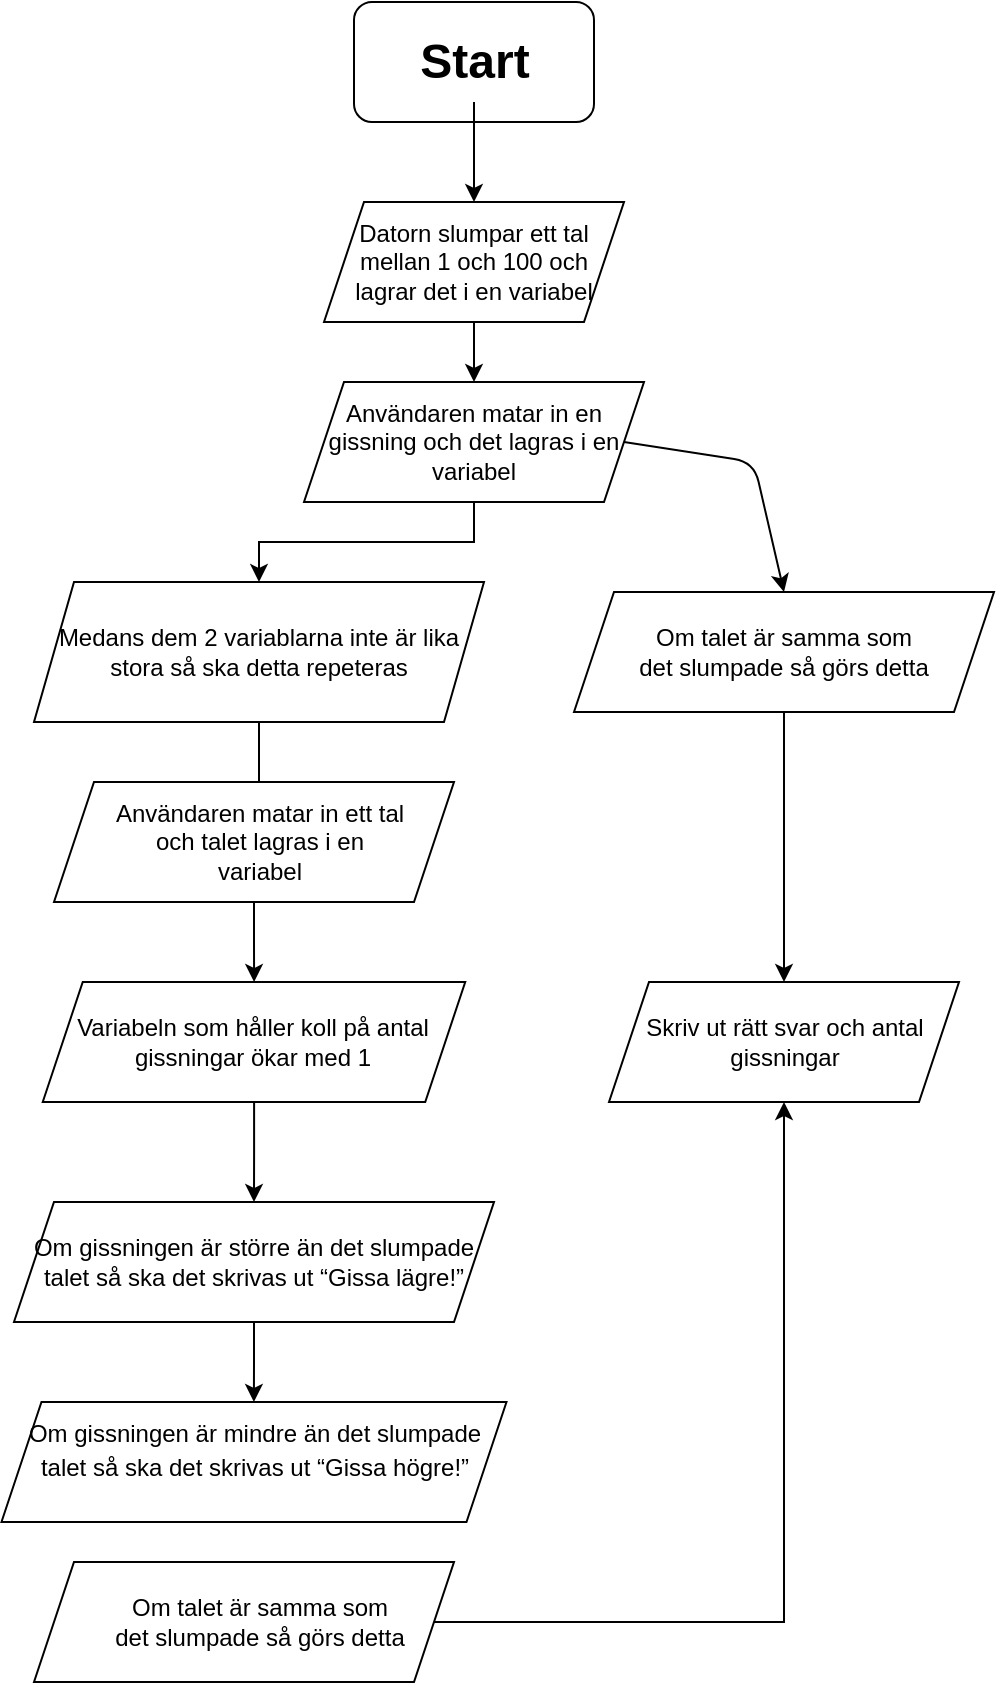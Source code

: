 <mxfile version="13.10.0" type="github">
  <diagram id="C5RBs43oDa-KdzZeNtuy" name="Page-1">
    <mxGraphModel dx="1422" dy="762" grid="1" gridSize="10" guides="1" tooltips="1" connect="1" arrows="1" fold="1" page="1" pageScale="1" pageWidth="827" pageHeight="1169" math="0" shadow="0">
      <root>
        <mxCell id="WIyWlLk6GJQsqaUBKTNV-0" />
        <mxCell id="WIyWlLk6GJQsqaUBKTNV-1" parent="WIyWlLk6GJQsqaUBKTNV-0" />
        <mxCell id="C7fpZe1aZcTTWDoONEir-0" value="" style="rounded=1;whiteSpace=wrap;html=1;" parent="WIyWlLk6GJQsqaUBKTNV-1" vertex="1">
          <mxGeometry x="340" y="30" width="120" height="60" as="geometry" />
        </mxCell>
        <mxCell id="C7fpZe1aZcTTWDoONEir-10" value="" style="edgeStyle=orthogonalEdgeStyle;rounded=0;orthogonalLoop=1;jettySize=auto;html=1;" parent="WIyWlLk6GJQsqaUBKTNV-1" source="C7fpZe1aZcTTWDoONEir-1" target="C7fpZe1aZcTTWDoONEir-2" edge="1">
          <mxGeometry relative="1" as="geometry" />
        </mxCell>
        <mxCell id="C7fpZe1aZcTTWDoONEir-1" value="Start" style="text;strokeColor=none;fillColor=none;html=1;fontSize=24;fontStyle=1;verticalAlign=middle;align=center;" parent="WIyWlLk6GJQsqaUBKTNV-1" vertex="1">
          <mxGeometry x="350" y="40" width="100" height="40" as="geometry" />
        </mxCell>
        <mxCell id="C7fpZe1aZcTTWDoONEir-11" value="" style="edgeStyle=orthogonalEdgeStyle;rounded=0;orthogonalLoop=1;jettySize=auto;html=1;" parent="WIyWlLk6GJQsqaUBKTNV-1" source="C7fpZe1aZcTTWDoONEir-2" target="C7fpZe1aZcTTWDoONEir-4" edge="1">
          <mxGeometry relative="1" as="geometry" />
        </mxCell>
        <mxCell id="C7fpZe1aZcTTWDoONEir-2" value="Datorn slumpar ett tal mellan 1 och 100 och lagrar det i en variabel" style="shape=parallelogram;perimeter=parallelogramPerimeter;whiteSpace=wrap;html=1;fixedSize=1;" parent="WIyWlLk6GJQsqaUBKTNV-1" vertex="1">
          <mxGeometry x="325" y="130" width="150" height="60" as="geometry" />
        </mxCell>
        <mxCell id="C7fpZe1aZcTTWDoONEir-16" value="" style="edgeStyle=orthogonalEdgeStyle;rounded=0;orthogonalLoop=1;jettySize=auto;html=1;" parent="WIyWlLk6GJQsqaUBKTNV-1" source="C7fpZe1aZcTTWDoONEir-4" target="C7fpZe1aZcTTWDoONEir-8" edge="1">
          <mxGeometry relative="1" as="geometry" />
        </mxCell>
        <mxCell id="C7fpZe1aZcTTWDoONEir-4" value="Användaren matar in en gissning och det lagras i en variabel" style="shape=parallelogram;perimeter=parallelogramPerimeter;whiteSpace=wrap;html=1;fixedSize=1;" parent="WIyWlLk6GJQsqaUBKTNV-1" vertex="1">
          <mxGeometry x="315" y="220" width="170" height="60" as="geometry" />
        </mxCell>
        <mxCell id="UorWOQ06RgRVYfktjZGL-4" value="" style="edgeStyle=orthogonalEdgeStyle;rounded=0;orthogonalLoop=1;jettySize=auto;html=1;" edge="1" parent="WIyWlLk6GJQsqaUBKTNV-1" source="C7fpZe1aZcTTWDoONEir-8" target="UorWOQ06RgRVYfktjZGL-1">
          <mxGeometry relative="1" as="geometry" />
        </mxCell>
        <mxCell id="C7fpZe1aZcTTWDoONEir-8" value="Medans dem 2 variablarna inte är lika stora så ska detta repeteras" style="shape=parallelogram;perimeter=parallelogramPerimeter;whiteSpace=wrap;html=1;fixedSize=1;" parent="WIyWlLk6GJQsqaUBKTNV-1" vertex="1">
          <mxGeometry x="180" y="320" width="225" height="70" as="geometry" />
        </mxCell>
        <mxCell id="UorWOQ06RgRVYfktjZGL-9" value="" style="edgeStyle=orthogonalEdgeStyle;rounded=0;orthogonalLoop=1;jettySize=auto;html=1;" edge="1" parent="WIyWlLk6GJQsqaUBKTNV-1" source="C7fpZe1aZcTTWDoONEir-17" target="UorWOQ06RgRVYfktjZGL-8">
          <mxGeometry relative="1" as="geometry" />
        </mxCell>
        <mxCell id="C7fpZe1aZcTTWDoONEir-17" value="" style="shape=parallelogram;perimeter=parallelogramPerimeter;whiteSpace=wrap;html=1;fixedSize=1;" parent="WIyWlLk6GJQsqaUBKTNV-1" vertex="1">
          <mxGeometry x="450" y="325" width="210" height="60" as="geometry" />
        </mxCell>
        <mxCell id="UorWOQ06RgRVYfktjZGL-0" value="" style="shape=parallelogram;perimeter=parallelogramPerimeter;whiteSpace=wrap;html=1;fixedSize=1;" vertex="1" parent="WIyWlLk6GJQsqaUBKTNV-1">
          <mxGeometry x="190" y="420" width="200" height="60" as="geometry" />
        </mxCell>
        <mxCell id="UorWOQ06RgRVYfktjZGL-12" value="" style="edgeStyle=orthogonalEdgeStyle;rounded=0;orthogonalLoop=1;jettySize=auto;html=1;exitX=0.5;exitY=1;exitDx=0;exitDy=0;" edge="1" parent="WIyWlLk6GJQsqaUBKTNV-1" source="UorWOQ06RgRVYfktjZGL-0" target="UorWOQ06RgRVYfktjZGL-11">
          <mxGeometry relative="1" as="geometry">
            <mxPoint x="293" y="490" as="sourcePoint" />
          </mxGeometry>
        </mxCell>
        <mxCell id="UorWOQ06RgRVYfktjZGL-1" value="Användaren matar in ett tal och talet lagras i en variabel" style="text;html=1;strokeColor=none;fillColor=none;align=center;verticalAlign=middle;whiteSpace=wrap;rounded=0;" vertex="1" parent="WIyWlLk6GJQsqaUBKTNV-1">
          <mxGeometry x="217.5" y="440" width="150" height="20" as="geometry" />
        </mxCell>
        <mxCell id="UorWOQ06RgRVYfktjZGL-6" value="" style="endArrow=classic;html=1;entryX=0.5;entryY=0;entryDx=0;entryDy=0;exitX=1;exitY=0.5;exitDx=0;exitDy=0;" edge="1" parent="WIyWlLk6GJQsqaUBKTNV-1" source="C7fpZe1aZcTTWDoONEir-4" target="C7fpZe1aZcTTWDoONEir-17">
          <mxGeometry width="50" height="50" relative="1" as="geometry">
            <mxPoint x="380" y="340" as="sourcePoint" />
            <mxPoint x="430" y="290" as="targetPoint" />
            <Array as="points">
              <mxPoint x="540" y="260" />
            </Array>
          </mxGeometry>
        </mxCell>
        <mxCell id="UorWOQ06RgRVYfktjZGL-7" value="Om talet är samma som det slumpade så görs detta" style="text;html=1;strokeColor=none;fillColor=none;align=center;verticalAlign=middle;whiteSpace=wrap;rounded=0;" vertex="1" parent="WIyWlLk6GJQsqaUBKTNV-1">
          <mxGeometry x="480" y="345" width="150" height="20" as="geometry" />
        </mxCell>
        <mxCell id="UorWOQ06RgRVYfktjZGL-8" value="Skriv ut rätt svar och antal gissningar" style="shape=parallelogram;perimeter=parallelogramPerimeter;whiteSpace=wrap;html=1;fixedSize=1;" vertex="1" parent="WIyWlLk6GJQsqaUBKTNV-1">
          <mxGeometry x="467.5" y="520" width="175" height="60" as="geometry" />
        </mxCell>
        <mxCell id="UorWOQ06RgRVYfktjZGL-14" value="" style="edgeStyle=orthogonalEdgeStyle;rounded=0;orthogonalLoop=1;jettySize=auto;html=1;" edge="1" parent="WIyWlLk6GJQsqaUBKTNV-1" source="UorWOQ06RgRVYfktjZGL-11" target="UorWOQ06RgRVYfktjZGL-13">
          <mxGeometry relative="1" as="geometry" />
        </mxCell>
        <mxCell id="UorWOQ06RgRVYfktjZGL-11" value="Variabeln som håller koll på antal gissningar ökar med 1" style="shape=parallelogram;perimeter=parallelogramPerimeter;whiteSpace=wrap;html=1;fixedSize=1;" vertex="1" parent="WIyWlLk6GJQsqaUBKTNV-1">
          <mxGeometry x="184.37" y="520" width="211.25" height="60" as="geometry" />
        </mxCell>
        <mxCell id="UorWOQ06RgRVYfktjZGL-16" value="" style="edgeStyle=orthogonalEdgeStyle;rounded=0;orthogonalLoop=1;jettySize=auto;html=1;" edge="1" parent="WIyWlLk6GJQsqaUBKTNV-1" source="UorWOQ06RgRVYfktjZGL-13" target="UorWOQ06RgRVYfktjZGL-15">
          <mxGeometry relative="1" as="geometry" />
        </mxCell>
        <mxCell id="UorWOQ06RgRVYfktjZGL-13" value="&lt;span id=&quot;docs-internal-guid-702ee39d-7fff-81c9-dbe3-05993b5a9d8b&quot;&gt;&lt;span style=&quot;background-color: transparent ; vertical-align: baseline&quot;&gt;&lt;font style=&quot;font-size: 12px&quot;&gt;Om gissningen är större än det slumpade talet så ska det skrivas ut “Gissa lägre!”&lt;/font&gt;&lt;/span&gt;&lt;/span&gt;" style="shape=parallelogram;perimeter=parallelogramPerimeter;whiteSpace=wrap;html=1;fixedSize=1;" vertex="1" parent="WIyWlLk6GJQsqaUBKTNV-1">
          <mxGeometry x="169.99" y="630" width="240.01" height="60" as="geometry" />
        </mxCell>
        <mxCell id="UorWOQ06RgRVYfktjZGL-15" value="&lt;span id=&quot;docs-internal-guid-66e83b4b-7fff-19e0-1803-322613603925&quot;&gt;&lt;p dir=&quot;ltr&quot; style=&quot;line-height: 1.38 ; margin-top: 0pt ; margin-bottom: 0pt&quot;&gt;&lt;span style=&quot;font-size: 11pt ; background-color: transparent ; vertical-align: baseline&quot;&gt;&lt;span class=&quot;Apple-tab-span&quot;&gt;	&lt;/span&gt;&lt;/span&gt;&lt;span style=&quot;background-color: transparent ; vertical-align: baseline&quot;&gt;Om gissningen är mindre än det slumpade talet så ska det skrivas ut “Gissa högre!”&lt;/span&gt;&lt;/p&gt;&lt;div&gt;&lt;span style=&quot;font-family: &amp;#34;arial&amp;#34; ; background-color: transparent ; vertical-align: baseline&quot;&gt;&lt;br&gt;&lt;/span&gt;&lt;/div&gt;&lt;/span&gt;" style="shape=parallelogram;perimeter=parallelogramPerimeter;whiteSpace=wrap;html=1;fixedSize=1;" vertex="1" parent="WIyWlLk6GJQsqaUBKTNV-1">
          <mxGeometry x="163.74" y="730" width="252.5" height="60" as="geometry" />
        </mxCell>
        <mxCell id="UorWOQ06RgRVYfktjZGL-20" style="edgeStyle=orthogonalEdgeStyle;rounded=0;orthogonalLoop=1;jettySize=auto;html=1;entryX=0.5;entryY=1;entryDx=0;entryDy=0;" edge="1" parent="WIyWlLk6GJQsqaUBKTNV-1" source="UorWOQ06RgRVYfktjZGL-17" target="UorWOQ06RgRVYfktjZGL-8">
          <mxGeometry relative="1" as="geometry" />
        </mxCell>
        <mxCell id="UorWOQ06RgRVYfktjZGL-17" value="" style="shape=parallelogram;perimeter=parallelogramPerimeter;whiteSpace=wrap;html=1;fixedSize=1;" vertex="1" parent="WIyWlLk6GJQsqaUBKTNV-1">
          <mxGeometry x="180" y="810" width="210" height="60" as="geometry" />
        </mxCell>
        <mxCell id="UorWOQ06RgRVYfktjZGL-18" value="Om talet är samma som det slumpade så görs detta" style="text;html=1;strokeColor=none;fillColor=none;align=center;verticalAlign=middle;whiteSpace=wrap;rounded=0;" vertex="1" parent="WIyWlLk6GJQsqaUBKTNV-1">
          <mxGeometry x="217.5" y="830" width="150" height="20" as="geometry" />
        </mxCell>
      </root>
    </mxGraphModel>
  </diagram>
</mxfile>
